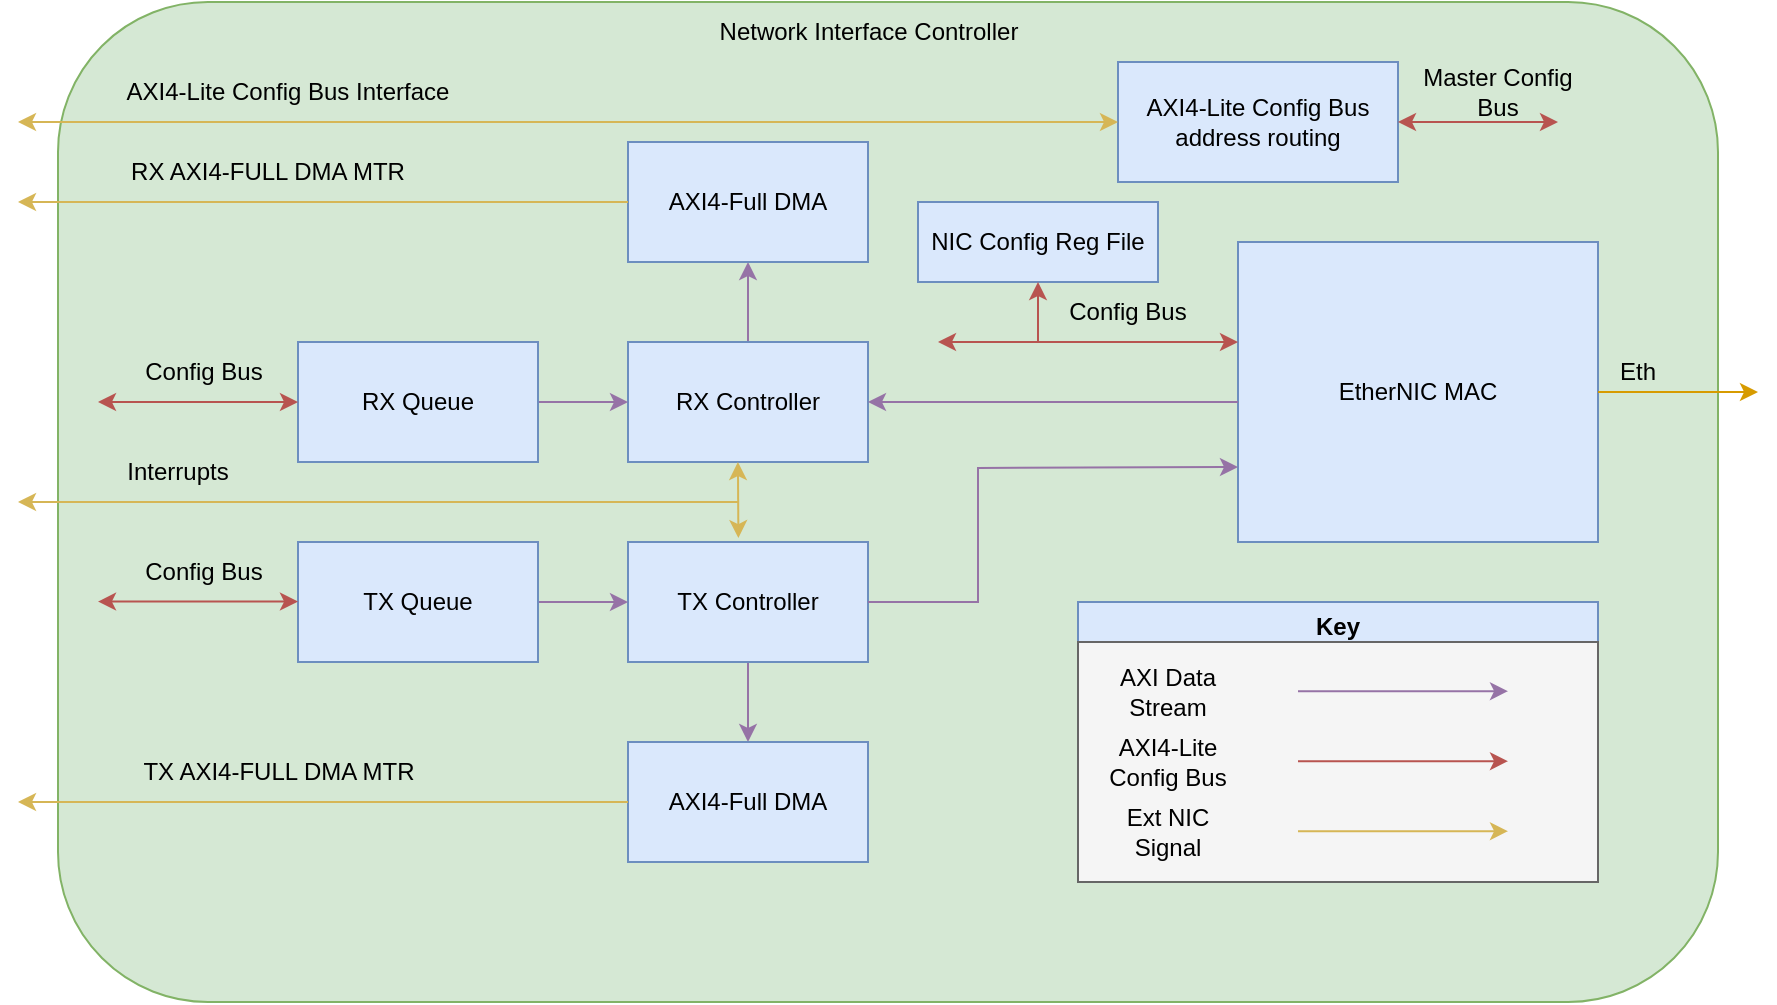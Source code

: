 <mxfile version="16.5.6" type="device"><diagram id="HWCn9ySKcLaAZgHU_twV" name="Page-1"><mxGraphModel dx="2531" dy="659" grid="1" gridSize="10" guides="1" tooltips="1" connect="1" arrows="1" fold="1" page="1" pageScale="1" pageWidth="850" pageHeight="1100" math="0" shadow="0"><root><mxCell id="0"/><mxCell id="1" parent="0"/><mxCell id="U9YwjuH6LuaJwi1PBofZ-39" value="" style="rounded=1;whiteSpace=wrap;html=1;fillColor=#d5e8d4;strokeColor=#82b366;" vertex="1" parent="1"><mxGeometry x="20" y="330" width="830" height="500" as="geometry"/></mxCell><mxCell id="U9YwjuH6LuaJwi1PBofZ-1" value="EtherNIC MAC" style="rounded=0;whiteSpace=wrap;html=1;fillColor=#dae8fc;strokeColor=#6c8ebf;" vertex="1" parent="1"><mxGeometry x="610" y="450" width="180" height="150" as="geometry"/></mxCell><mxCell id="U9YwjuH6LuaJwi1PBofZ-2" value="" style="endArrow=classic;html=1;rounded=0;exitX=1;exitY=0.5;exitDx=0;exitDy=0;fillColor=#ffe6cc;strokeColor=#d79b00;" edge="1" parent="1" source="U9YwjuH6LuaJwi1PBofZ-1"><mxGeometry width="50" height="50" relative="1" as="geometry"><mxPoint x="480" y="590" as="sourcePoint"/><mxPoint x="870" y="525" as="targetPoint"/></mxGeometry></mxCell><mxCell id="U9YwjuH6LuaJwi1PBofZ-4" value="Eth" style="text;html=1;strokeColor=none;fillColor=none;align=center;verticalAlign=middle;whiteSpace=wrap;rounded=0;" vertex="1" parent="1"><mxGeometry x="780" y="500" width="60" height="30" as="geometry"/></mxCell><mxCell id="U9YwjuH6LuaJwi1PBofZ-22" value="" style="edgeStyle=orthogonalEdgeStyle;rounded=0;orthogonalLoop=1;jettySize=auto;html=1;startArrow=none;startFill=0;endArrow=classic;endFill=1;fillColor=#e1d5e7;strokeColor=#9673a6;" edge="1" parent="1" source="U9YwjuH6LuaJwi1PBofZ-8" target="U9YwjuH6LuaJwi1PBofZ-21"><mxGeometry relative="1" as="geometry"/></mxCell><mxCell id="U9YwjuH6LuaJwi1PBofZ-8" value="RX Controller" style="rounded=0;whiteSpace=wrap;html=1;fillColor=#dae8fc;strokeColor=#6c8ebf;" vertex="1" parent="1"><mxGeometry x="305" y="500" width="120" height="60" as="geometry"/></mxCell><mxCell id="U9YwjuH6LuaJwi1PBofZ-24" value="" style="edgeStyle=orthogonalEdgeStyle;rounded=0;orthogonalLoop=1;jettySize=auto;html=1;startArrow=none;startFill=0;endArrow=classic;endFill=1;fillColor=#e1d5e7;strokeColor=#9673a6;" edge="1" parent="1" source="U9YwjuH6LuaJwi1PBofZ-9" target="U9YwjuH6LuaJwi1PBofZ-23"><mxGeometry relative="1" as="geometry"/></mxCell><mxCell id="U9YwjuH6LuaJwi1PBofZ-9" value="TX Controller" style="rounded=0;whiteSpace=wrap;html=1;fillColor=#dae8fc;strokeColor=#6c8ebf;" vertex="1" parent="1"><mxGeometry x="305" y="600" width="120" height="60" as="geometry"/></mxCell><mxCell id="U9YwjuH6LuaJwi1PBofZ-11" value="" style="edgeStyle=orthogonalEdgeStyle;rounded=0;orthogonalLoop=1;jettySize=auto;html=1;fillColor=#e1d5e7;strokeColor=#9673a6;" edge="1" parent="1" source="U9YwjuH6LuaJwi1PBofZ-10" target="U9YwjuH6LuaJwi1PBofZ-9"><mxGeometry relative="1" as="geometry"/></mxCell><mxCell id="U9YwjuH6LuaJwi1PBofZ-10" value="TX Queue" style="rounded=0;whiteSpace=wrap;html=1;fillColor=#dae8fc;strokeColor=#6c8ebf;" vertex="1" parent="1"><mxGeometry x="140" y="600" width="120" height="60" as="geometry"/></mxCell><mxCell id="U9YwjuH6LuaJwi1PBofZ-12" value="" style="endArrow=none;html=1;rounded=0;exitX=1;exitY=0.5;exitDx=0;exitDy=0;entryX=0;entryY=0.533;entryDx=0;entryDy=0;entryPerimeter=0;endFill=0;startArrow=classic;startFill=1;fillColor=#e1d5e7;strokeColor=#9673a6;" edge="1" parent="1" source="U9YwjuH6LuaJwi1PBofZ-8" target="U9YwjuH6LuaJwi1PBofZ-1"><mxGeometry width="50" height="50" relative="1" as="geometry"><mxPoint x="480" y="560" as="sourcePoint"/><mxPoint x="530" y="510" as="targetPoint"/></mxGeometry></mxCell><mxCell id="U9YwjuH6LuaJwi1PBofZ-13" value="" style="endArrow=classic;html=1;rounded=0;exitX=1;exitY=0.5;exitDx=0;exitDy=0;entryX=0;entryY=0.75;entryDx=0;entryDy=0;fillColor=#e1d5e7;strokeColor=#9673a6;" edge="1" parent="1" source="U9YwjuH6LuaJwi1PBofZ-9" target="U9YwjuH6LuaJwi1PBofZ-1"><mxGeometry width="50" height="50" relative="1" as="geometry"><mxPoint x="480" y="560" as="sourcePoint"/><mxPoint x="530" y="510" as="targetPoint"/><Array as="points"><mxPoint x="480" y="630"/><mxPoint x="480" y="563"/></Array></mxGeometry></mxCell><mxCell id="U9YwjuH6LuaJwi1PBofZ-14" value="NIC Config Reg File" style="rounded=0;whiteSpace=wrap;html=1;fillColor=#dae8fc;strokeColor=#6c8ebf;" vertex="1" parent="1"><mxGeometry x="450" y="430" width="120" height="40" as="geometry"/></mxCell><mxCell id="U9YwjuH6LuaJwi1PBofZ-16" value="" style="endArrow=classic;html=1;rounded=0;entryX=0.5;entryY=1;entryDx=0;entryDy=0;fillColor=#f8cecc;strokeColor=#b85450;" edge="1" parent="1" target="U9YwjuH6LuaJwi1PBofZ-14"><mxGeometry width="50" height="50" relative="1" as="geometry"><mxPoint x="510" y="500" as="sourcePoint"/><mxPoint x="530" y="650" as="targetPoint"/></mxGeometry></mxCell><mxCell id="U9YwjuH6LuaJwi1PBofZ-20" value="" style="edgeStyle=orthogonalEdgeStyle;rounded=0;orthogonalLoop=1;jettySize=auto;html=1;startArrow=none;startFill=0;endArrow=classic;endFill=1;fillColor=#e1d5e7;strokeColor=#9673a6;" edge="1" parent="1" source="U9YwjuH6LuaJwi1PBofZ-18" target="U9YwjuH6LuaJwi1PBofZ-8"><mxGeometry relative="1" as="geometry"/></mxCell><mxCell id="U9YwjuH6LuaJwi1PBofZ-18" value="RX Queue" style="rounded=0;whiteSpace=wrap;html=1;fillColor=#dae8fc;strokeColor=#6c8ebf;" vertex="1" parent="1"><mxGeometry x="140" y="500" width="120" height="60" as="geometry"/></mxCell><mxCell id="U9YwjuH6LuaJwi1PBofZ-21" value="AXI4-Full DMA" style="rounded=0;whiteSpace=wrap;html=1;fillColor=#dae8fc;strokeColor=#6c8ebf;" vertex="1" parent="1"><mxGeometry x="305" y="400" width="120" height="60" as="geometry"/></mxCell><mxCell id="U9YwjuH6LuaJwi1PBofZ-23" value="AXI4-Full DMA" style="rounded=0;whiteSpace=wrap;html=1;fillColor=#dae8fc;strokeColor=#6c8ebf;" vertex="1" parent="1"><mxGeometry x="305" y="700" width="120" height="60" as="geometry"/></mxCell><mxCell id="U9YwjuH6LuaJwi1PBofZ-25" value="" style="endArrow=classic;html=1;rounded=0;exitX=0;exitY=0.5;exitDx=0;exitDy=0;fillColor=#fff2cc;strokeColor=#d6b656;" edge="1" parent="1" source="U9YwjuH6LuaJwi1PBofZ-21"><mxGeometry width="50" height="50" relative="1" as="geometry"><mxPoint x="240" y="620" as="sourcePoint"/><mxPoint y="430" as="targetPoint"/></mxGeometry></mxCell><mxCell id="U9YwjuH6LuaJwi1PBofZ-26" value="" style="endArrow=classic;html=1;rounded=0;exitX=0;exitY=0.5;exitDx=0;exitDy=0;fillColor=#fff2cc;strokeColor=#d6b656;" edge="1" parent="1"><mxGeometry width="50" height="50" relative="1" as="geometry"><mxPoint x="305" y="730" as="sourcePoint"/><mxPoint y="730" as="targetPoint"/></mxGeometry></mxCell><mxCell id="U9YwjuH6LuaJwi1PBofZ-27" value="RX AXI4-FULL DMA MTR" style="text;html=1;strokeColor=none;fillColor=none;align=center;verticalAlign=middle;whiteSpace=wrap;rounded=0;" vertex="1" parent="1"><mxGeometry x="50" y="400" width="150" height="30" as="geometry"/></mxCell><mxCell id="U9YwjuH6LuaJwi1PBofZ-28" value="TX AXI4-FULL DMA MTR" style="text;html=1;strokeColor=none;fillColor=none;align=center;verticalAlign=middle;whiteSpace=wrap;rounded=0;" vertex="1" parent="1"><mxGeometry x="57.5" y="700" width="145" height="30" as="geometry"/></mxCell><mxCell id="U9YwjuH6LuaJwi1PBofZ-29" value="" style="endArrow=classic;startArrow=classic;html=1;rounded=0;entryX=0.458;entryY=1;entryDx=0;entryDy=0;entryPerimeter=0;exitX=0.46;exitY=-0.033;exitDx=0;exitDy=0;exitPerimeter=0;fillColor=#fff2cc;strokeColor=#d6b656;" edge="1" parent="1" source="U9YwjuH6LuaJwi1PBofZ-9" target="U9YwjuH6LuaJwi1PBofZ-8"><mxGeometry width="50" height="50" relative="1" as="geometry"><mxPoint x="240" y="630" as="sourcePoint"/><mxPoint x="290" y="580" as="targetPoint"/></mxGeometry></mxCell><mxCell id="U9YwjuH6LuaJwi1PBofZ-30" value="" style="endArrow=classic;html=1;rounded=0;fillColor=#fff2cc;strokeColor=#d6b656;" edge="1" parent="1"><mxGeometry width="50" height="50" relative="1" as="geometry"><mxPoint x="360" y="580" as="sourcePoint"/><mxPoint y="580" as="targetPoint"/></mxGeometry></mxCell><mxCell id="U9YwjuH6LuaJwi1PBofZ-32" value="Interrupts" style="text;html=1;strokeColor=none;fillColor=none;align=center;verticalAlign=middle;whiteSpace=wrap;rounded=0;" vertex="1" parent="1"><mxGeometry x="50" y="550" width="60" height="30" as="geometry"/></mxCell><mxCell id="U9YwjuH6LuaJwi1PBofZ-34" value="" style="endArrow=classic;startArrow=classic;html=1;rounded=0;entryX=0;entryY=0.5;entryDx=0;entryDy=0;fillColor=#f8cecc;strokeColor=#b85450;" edge="1" parent="1" target="U9YwjuH6LuaJwi1PBofZ-18"><mxGeometry width="50" height="50" relative="1" as="geometry"><mxPoint x="40" y="530" as="sourcePoint"/><mxPoint x="290" y="580" as="targetPoint"/></mxGeometry></mxCell><mxCell id="U9YwjuH6LuaJwi1PBofZ-35" value="Config Bus" style="text;html=1;strokeColor=none;fillColor=none;align=center;verticalAlign=middle;whiteSpace=wrap;rounded=0;" vertex="1" parent="1"><mxGeometry x="57.5" y="500" width="70" height="30" as="geometry"/></mxCell><mxCell id="U9YwjuH6LuaJwi1PBofZ-36" value="" style="endArrow=classic;startArrow=classic;html=1;rounded=0;entryX=0;entryY=0.5;entryDx=0;entryDy=0;fillColor=#f8cecc;strokeColor=#b85450;" edge="1" parent="1"><mxGeometry width="50" height="50" relative="1" as="geometry"><mxPoint x="40" y="629.8" as="sourcePoint"/><mxPoint x="140" y="629.8" as="targetPoint"/></mxGeometry></mxCell><mxCell id="U9YwjuH6LuaJwi1PBofZ-37" value="Config Bus" style="text;html=1;strokeColor=none;fillColor=none;align=center;verticalAlign=middle;whiteSpace=wrap;rounded=0;" vertex="1" parent="1"><mxGeometry x="57.5" y="600" width="70" height="30" as="geometry"/></mxCell><mxCell id="U9YwjuH6LuaJwi1PBofZ-40" value="Network Interface Controller" style="text;html=1;strokeColor=none;fillColor=none;align=center;verticalAlign=middle;whiteSpace=wrap;rounded=0;" vertex="1" parent="1"><mxGeometry x="338" y="330" width="175" height="30" as="geometry"/></mxCell><mxCell id="U9YwjuH6LuaJwi1PBofZ-41" value="AXI4-Lite Config Bus address routing" style="rounded=0;whiteSpace=wrap;html=1;fillColor=#dae8fc;strokeColor=#6c8ebf;" vertex="1" parent="1"><mxGeometry x="550" y="360" width="140" height="60" as="geometry"/></mxCell><mxCell id="U9YwjuH6LuaJwi1PBofZ-42" value="" style="endArrow=classic;html=1;rounded=0;exitX=0;exitY=0.5;exitDx=0;exitDy=0;startArrow=classic;startFill=1;fillColor=#fff2cc;strokeColor=#d6b656;" edge="1" parent="1" source="U9YwjuH6LuaJwi1PBofZ-41"><mxGeometry width="50" height="50" relative="1" as="geometry"><mxPoint x="70" y="550" as="sourcePoint"/><mxPoint y="390" as="targetPoint"/></mxGeometry></mxCell><mxCell id="U9YwjuH6LuaJwi1PBofZ-44" value="" style="endArrow=classic;startArrow=classic;html=1;rounded=0;entryX=1;entryY=0.5;entryDx=0;entryDy=0;fillColor=#f8cecc;strokeColor=#b85450;" edge="1" parent="1" target="U9YwjuH6LuaJwi1PBofZ-41"><mxGeometry width="50" height="50" relative="1" as="geometry"><mxPoint x="770" y="390" as="sourcePoint"/><mxPoint x="120" y="500" as="targetPoint"/></mxGeometry></mxCell><mxCell id="U9YwjuH6LuaJwi1PBofZ-46" value="AXI4-Lite Config Bus Interface" style="text;html=1;strokeColor=none;fillColor=none;align=center;verticalAlign=middle;whiteSpace=wrap;rounded=0;" vertex="1" parent="1"><mxGeometry x="50" y="360" width="170" height="30" as="geometry"/></mxCell><mxCell id="U9YwjuH6LuaJwi1PBofZ-47" value="Master Config Bus" style="text;html=1;strokeColor=none;fillColor=none;align=center;verticalAlign=middle;whiteSpace=wrap;rounded=0;" vertex="1" parent="1"><mxGeometry x="700" y="360" width="80" height="30" as="geometry"/></mxCell><mxCell id="U9YwjuH6LuaJwi1PBofZ-49" value="" style="endArrow=classic;startArrow=classic;html=1;rounded=0;fillColor=#f8cecc;strokeColor=#b85450;" edge="1" parent="1"><mxGeometry width="50" height="50" relative="1" as="geometry"><mxPoint x="460" y="500" as="sourcePoint"/><mxPoint x="610" y="500" as="targetPoint"/></mxGeometry></mxCell><mxCell id="U9YwjuH6LuaJwi1PBofZ-50" value="Config Bus" style="text;html=1;strokeColor=none;fillColor=none;align=center;verticalAlign=middle;whiteSpace=wrap;rounded=0;" vertex="1" parent="1"><mxGeometry x="520" y="470" width="70" height="30" as="geometry"/></mxCell><mxCell id="U9YwjuH6LuaJwi1PBofZ-131" value="Key" style="swimlane;shadow=0;fillColor=#dae8fc;strokeColor=#6c8ebf;" vertex="1" parent="1"><mxGeometry x="530" y="630" width="260" height="140" as="geometry"/></mxCell><mxCell id="U9YwjuH6LuaJwi1PBofZ-132" value="" style="rounded=0;whiteSpace=wrap;html=1;shadow=0;fillColor=#f5f5f5;fontColor=#333333;strokeColor=#666666;" vertex="1" parent="U9YwjuH6LuaJwi1PBofZ-131"><mxGeometry y="20" width="260" height="120" as="geometry"/></mxCell><mxCell id="U9YwjuH6LuaJwi1PBofZ-133" style="edgeStyle=orthogonalEdgeStyle;rounded=0;orthogonalLoop=1;jettySize=auto;html=1;exitX=0.5;exitY=1;exitDx=0;exitDy=0;startArrow=none;startFill=0;endArrow=classic;endFill=1;strokeWidth=1;" edge="1" parent="U9YwjuH6LuaJwi1PBofZ-131" source="U9YwjuH6LuaJwi1PBofZ-132" target="U9YwjuH6LuaJwi1PBofZ-132"><mxGeometry relative="1" as="geometry"/></mxCell><mxCell id="U9YwjuH6LuaJwi1PBofZ-134" value="AXI Data Stream" style="text;html=1;strokeColor=none;fillColor=none;align=center;verticalAlign=middle;whiteSpace=wrap;rounded=0;shadow=0;" vertex="1" parent="U9YwjuH6LuaJwi1PBofZ-131"><mxGeometry x="10" y="30" width="70" height="30" as="geometry"/></mxCell><mxCell id="U9YwjuH6LuaJwi1PBofZ-135" value="" style="endArrow=classic;html=1;rounded=0;fontSize=12;strokeWidth=1;fillColor=#e1d5e7;strokeColor=#9673a6;" edge="1" parent="U9YwjuH6LuaJwi1PBofZ-131"><mxGeometry width="50" height="50" relative="1" as="geometry"><mxPoint x="110" y="44.58" as="sourcePoint"/><mxPoint x="215" y="44.58" as="targetPoint"/></mxGeometry></mxCell><mxCell id="U9YwjuH6LuaJwi1PBofZ-136" value="AXI4-Lite Config Bus" style="text;html=1;strokeColor=none;fillColor=none;align=center;verticalAlign=middle;whiteSpace=wrap;rounded=0;shadow=0;" vertex="1" parent="U9YwjuH6LuaJwi1PBofZ-131"><mxGeometry x="10" y="65" width="70" height="30" as="geometry"/></mxCell><mxCell id="U9YwjuH6LuaJwi1PBofZ-137" value="" style="endArrow=classic;html=1;rounded=0;fontSize=12;strokeWidth=1;fillColor=#f8cecc;strokeColor=#b85450;" edge="1" parent="U9YwjuH6LuaJwi1PBofZ-131"><mxGeometry width="50" height="50" relative="1" as="geometry"><mxPoint x="110" y="79.58" as="sourcePoint"/><mxPoint x="215" y="79.58" as="targetPoint"/></mxGeometry></mxCell><mxCell id="U9YwjuH6LuaJwi1PBofZ-138" value="Ext NIC Signal" style="text;html=1;strokeColor=none;fillColor=none;align=center;verticalAlign=middle;whiteSpace=wrap;rounded=0;shadow=0;" vertex="1" parent="U9YwjuH6LuaJwi1PBofZ-131"><mxGeometry x="10" y="100" width="70" height="30" as="geometry"/></mxCell><mxCell id="U9YwjuH6LuaJwi1PBofZ-139" value="" style="endArrow=classic;html=1;rounded=0;fontSize=12;strokeWidth=1;fillColor=#fff2cc;strokeColor=#d6b656;" edge="1" parent="U9YwjuH6LuaJwi1PBofZ-131"><mxGeometry width="50" height="50" relative="1" as="geometry"><mxPoint x="110" y="114.58" as="sourcePoint"/><mxPoint x="215" y="114.58" as="targetPoint"/></mxGeometry></mxCell></root></mxGraphModel></diagram></mxfile>